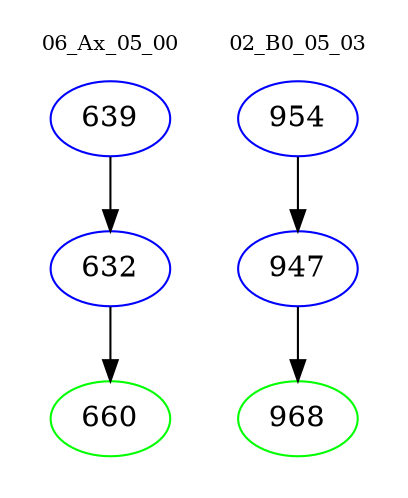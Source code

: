 digraph{
subgraph cluster_0 {
color = white
label = "06_Ax_05_00";
fontsize=10;
T0_639 [label="639", color="blue"]
T0_639 -> T0_632 [color="black"]
T0_632 [label="632", color="blue"]
T0_632 -> T0_660 [color="black"]
T0_660 [label="660", color="green"]
}
subgraph cluster_1 {
color = white
label = "02_B0_05_03";
fontsize=10;
T1_954 [label="954", color="blue"]
T1_954 -> T1_947 [color="black"]
T1_947 [label="947", color="blue"]
T1_947 -> T1_968 [color="black"]
T1_968 [label="968", color="green"]
}
}
